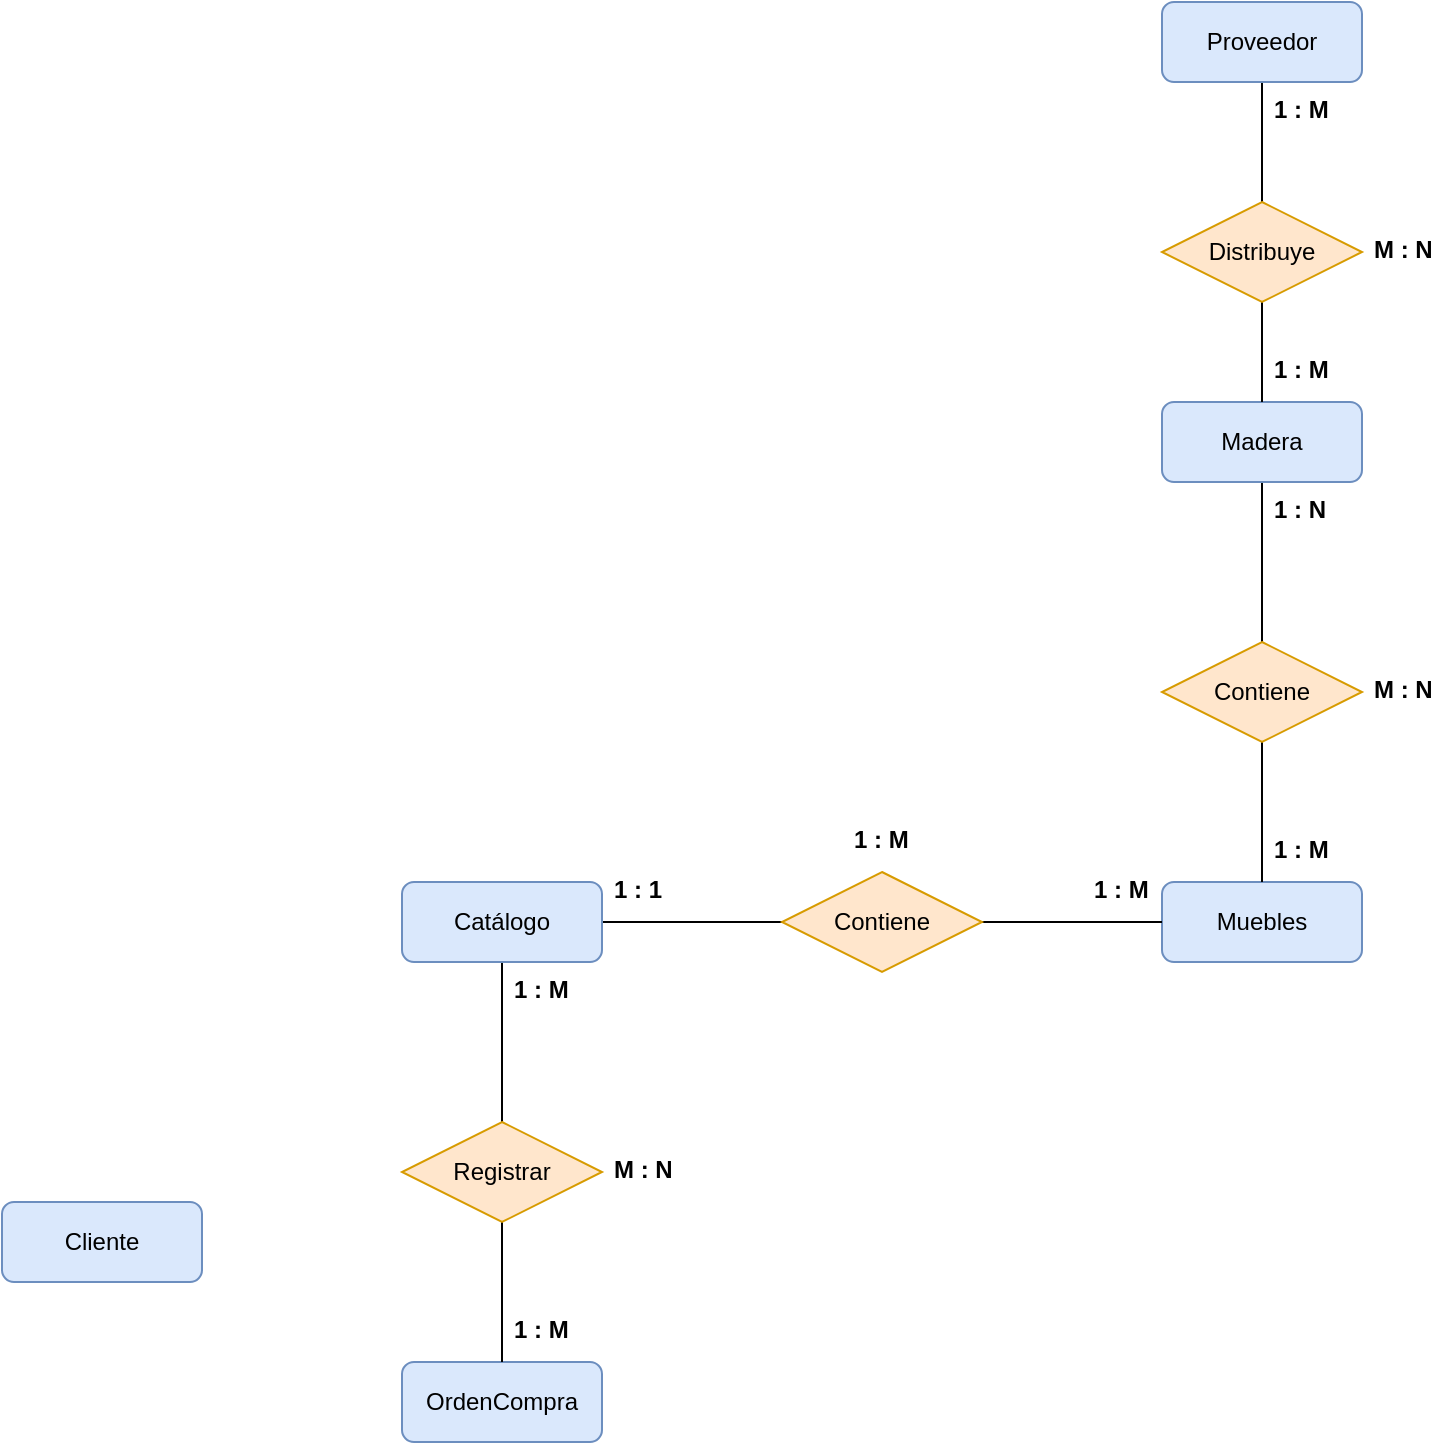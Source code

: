 <mxfile version="24.2.5" type="github">
  <diagram name="Página-1" id="hR9pUqVtUt8uoQrfLuzN">
    <mxGraphModel dx="789" dy="500" grid="1" gridSize="10" guides="1" tooltips="1" connect="1" arrows="1" fold="1" page="1" pageScale="1" pageWidth="827" pageHeight="1169" math="0" shadow="0">
      <root>
        <mxCell id="0" />
        <mxCell id="1" parent="0" />
        <mxCell id="LnQoIK6ZbdIod05Vmi34-1" value="Muebles" style="whiteSpace=wrap;html=1;align=center;fillColor=#dae8fc;strokeColor=#6c8ebf;rounded=1;" vertex="1" parent="1">
          <mxGeometry x="580" y="680" width="100" height="40" as="geometry" />
        </mxCell>
        <mxCell id="LnQoIK6ZbdIod05Vmi34-7" style="edgeStyle=orthogonalEdgeStyle;rounded=0;orthogonalLoop=1;jettySize=auto;html=1;entryX=0.5;entryY=0;entryDx=0;entryDy=0;endArrow=none;endFill=0;" edge="1" parent="1" source="LnQoIK6ZbdIod05Vmi34-2" target="LnQoIK6ZbdIod05Vmi34-6">
          <mxGeometry relative="1" as="geometry" />
        </mxCell>
        <mxCell id="LnQoIK6ZbdIod05Vmi34-2" value="Madera" style="whiteSpace=wrap;html=1;align=center;fillColor=#dae8fc;strokeColor=#6c8ebf;rounded=1;" vertex="1" parent="1">
          <mxGeometry x="580" y="440" width="100" height="40" as="geometry" />
        </mxCell>
        <mxCell id="LnQoIK6ZbdIod05Vmi34-3" value="Cliente" style="whiteSpace=wrap;html=1;align=center;fillColor=#dae8fc;strokeColor=#6c8ebf;rounded=1;" vertex="1" parent="1">
          <mxGeometry y="840" width="100" height="40" as="geometry" />
        </mxCell>
        <mxCell id="LnQoIK6ZbdIod05Vmi34-4" value="OrdenCompra" style="whiteSpace=wrap;html=1;align=center;fillColor=#dae8fc;strokeColor=#6c8ebf;rounded=1;" vertex="1" parent="1">
          <mxGeometry x="200" y="920" width="100" height="40" as="geometry" />
        </mxCell>
        <mxCell id="LnQoIK6ZbdIod05Vmi34-20" style="edgeStyle=orthogonalEdgeStyle;rounded=0;orthogonalLoop=1;jettySize=auto;html=1;entryX=0;entryY=0.5;entryDx=0;entryDy=0;endArrow=none;endFill=0;" edge="1" parent="1" source="LnQoIK6ZbdIod05Vmi34-5" target="LnQoIK6ZbdIod05Vmi34-19">
          <mxGeometry relative="1" as="geometry" />
        </mxCell>
        <mxCell id="LnQoIK6ZbdIod05Vmi34-28" style="edgeStyle=orthogonalEdgeStyle;rounded=0;orthogonalLoop=1;jettySize=auto;html=1;entryX=0.5;entryY=0;entryDx=0;entryDy=0;endArrow=none;endFill=0;" edge="1" parent="1" source="LnQoIK6ZbdIod05Vmi34-5" target="LnQoIK6ZbdIod05Vmi34-27">
          <mxGeometry relative="1" as="geometry" />
        </mxCell>
        <mxCell id="LnQoIK6ZbdIod05Vmi34-5" value="Catálogo" style="whiteSpace=wrap;html=1;align=center;fillColor=#dae8fc;strokeColor=#6c8ebf;rounded=1;" vertex="1" parent="1">
          <mxGeometry x="200" y="680" width="100" height="40" as="geometry" />
        </mxCell>
        <mxCell id="LnQoIK6ZbdIod05Vmi34-8" style="edgeStyle=orthogonalEdgeStyle;rounded=0;orthogonalLoop=1;jettySize=auto;html=1;endArrow=none;endFill=0;" edge="1" parent="1" source="LnQoIK6ZbdIod05Vmi34-6" target="LnQoIK6ZbdIod05Vmi34-1">
          <mxGeometry relative="1" as="geometry" />
        </mxCell>
        <mxCell id="LnQoIK6ZbdIod05Vmi34-6" value="Contiene" style="shape=rhombus;perimeter=rhombusPerimeter;whiteSpace=wrap;html=1;align=center;fillColor=#ffe6cc;strokeColor=#d79b00;" vertex="1" parent="1">
          <mxGeometry x="580" y="560" width="100" height="50" as="geometry" />
        </mxCell>
        <mxCell id="LnQoIK6ZbdIod05Vmi34-9" value="M : N" style="text;strokeColor=none;fillColor=none;spacingLeft=4;spacingRight=4;overflow=hidden;rotatable=0;points=[[0,0.5],[1,0.5]];portConstraint=eastwest;fontSize=12;whiteSpace=wrap;html=1;fontStyle=1" vertex="1" parent="1">
          <mxGeometry x="680" y="570" width="40" height="30" as="geometry" />
        </mxCell>
        <mxCell id="LnQoIK6ZbdIod05Vmi34-10" value="1 : N" style="text;strokeColor=none;fillColor=none;spacingLeft=4;spacingRight=4;overflow=hidden;rotatable=0;points=[[0,0.5],[1,0.5]];portConstraint=eastwest;fontSize=12;whiteSpace=wrap;html=1;fontStyle=1" vertex="1" parent="1">
          <mxGeometry x="630" y="480" width="40" height="30" as="geometry" />
        </mxCell>
        <mxCell id="LnQoIK6ZbdIod05Vmi34-11" value="1 : M" style="text;strokeColor=none;fillColor=none;spacingLeft=4;spacingRight=4;overflow=hidden;rotatable=0;points=[[0,0.5],[1,0.5]];portConstraint=eastwest;fontSize=12;whiteSpace=wrap;html=1;fontStyle=1" vertex="1" parent="1">
          <mxGeometry x="630" y="650" width="40" height="30" as="geometry" />
        </mxCell>
        <mxCell id="LnQoIK6ZbdIod05Vmi34-14" style="edgeStyle=orthogonalEdgeStyle;rounded=0;orthogonalLoop=1;jettySize=auto;html=1;entryX=0.5;entryY=0;entryDx=0;entryDy=0;endArrow=none;endFill=0;" edge="1" parent="1" source="LnQoIK6ZbdIod05Vmi34-12" target="LnQoIK6ZbdIod05Vmi34-13">
          <mxGeometry relative="1" as="geometry" />
        </mxCell>
        <mxCell id="LnQoIK6ZbdIod05Vmi34-12" value="Proveedor" style="whiteSpace=wrap;html=1;align=center;fillColor=#dae8fc;strokeColor=#6c8ebf;rounded=1;" vertex="1" parent="1">
          <mxGeometry x="580" y="240" width="100" height="40" as="geometry" />
        </mxCell>
        <mxCell id="LnQoIK6ZbdIod05Vmi34-15" style="edgeStyle=orthogonalEdgeStyle;rounded=0;orthogonalLoop=1;jettySize=auto;html=1;entryX=0.5;entryY=0;entryDx=0;entryDy=0;endArrow=none;endFill=0;" edge="1" parent="1" source="LnQoIK6ZbdIod05Vmi34-13" target="LnQoIK6ZbdIod05Vmi34-2">
          <mxGeometry relative="1" as="geometry" />
        </mxCell>
        <mxCell id="LnQoIK6ZbdIod05Vmi34-13" value="Distribuye" style="shape=rhombus;perimeter=rhombusPerimeter;whiteSpace=wrap;html=1;align=center;fillColor=#ffe6cc;strokeColor=#d79b00;" vertex="1" parent="1">
          <mxGeometry x="580" y="340" width="100" height="50" as="geometry" />
        </mxCell>
        <mxCell id="LnQoIK6ZbdIod05Vmi34-16" value="M : N" style="text;strokeColor=none;fillColor=none;spacingLeft=4;spacingRight=4;overflow=hidden;rotatable=0;points=[[0,0.5],[1,0.5]];portConstraint=eastwest;fontSize=12;whiteSpace=wrap;html=1;fontStyle=1" vertex="1" parent="1">
          <mxGeometry x="680" y="350" width="40" height="30" as="geometry" />
        </mxCell>
        <mxCell id="LnQoIK6ZbdIod05Vmi34-17" value="1 : M" style="text;strokeColor=none;fillColor=none;spacingLeft=4;spacingRight=4;overflow=hidden;rotatable=0;points=[[0,0.5],[1,0.5]];portConstraint=eastwest;fontSize=12;whiteSpace=wrap;html=1;fontStyle=1" vertex="1" parent="1">
          <mxGeometry x="630" y="280" width="40" height="30" as="geometry" />
        </mxCell>
        <mxCell id="LnQoIK6ZbdIod05Vmi34-18" value="1 : M" style="text;strokeColor=none;fillColor=none;spacingLeft=4;spacingRight=4;overflow=hidden;rotatable=0;points=[[0,0.5],[1,0.5]];portConstraint=eastwest;fontSize=12;whiteSpace=wrap;html=1;fontStyle=1" vertex="1" parent="1">
          <mxGeometry x="630" y="410" width="40" height="30" as="geometry" />
        </mxCell>
        <mxCell id="LnQoIK6ZbdIod05Vmi34-21" style="edgeStyle=orthogonalEdgeStyle;rounded=0;orthogonalLoop=1;jettySize=auto;html=1;entryX=0;entryY=0.5;entryDx=0;entryDy=0;endArrow=none;endFill=0;" edge="1" parent="1" source="LnQoIK6ZbdIod05Vmi34-19" target="LnQoIK6ZbdIod05Vmi34-1">
          <mxGeometry relative="1" as="geometry" />
        </mxCell>
        <mxCell id="LnQoIK6ZbdIod05Vmi34-19" value="Contiene" style="shape=rhombus;perimeter=rhombusPerimeter;whiteSpace=wrap;html=1;align=center;fillColor=#ffe6cc;strokeColor=#d79b00;" vertex="1" parent="1">
          <mxGeometry x="390" y="675" width="100" height="50" as="geometry" />
        </mxCell>
        <mxCell id="LnQoIK6ZbdIod05Vmi34-22" value="1 : M" style="text;strokeColor=none;fillColor=none;spacingLeft=4;spacingRight=4;overflow=hidden;rotatable=0;points=[[0,0.5],[1,0.5]];portConstraint=eastwest;fontSize=12;whiteSpace=wrap;html=1;fontStyle=1" vertex="1" parent="1">
          <mxGeometry x="420" y="645" width="40" height="30" as="geometry" />
        </mxCell>
        <mxCell id="LnQoIK6ZbdIod05Vmi34-23" value="1 : M" style="text;strokeColor=none;fillColor=none;spacingLeft=4;spacingRight=4;overflow=hidden;rotatable=0;points=[[0,0.5],[1,0.5]];portConstraint=eastwest;fontSize=12;whiteSpace=wrap;html=1;fontStyle=1" vertex="1" parent="1">
          <mxGeometry x="540" y="670" width="40" height="30" as="geometry" />
        </mxCell>
        <mxCell id="LnQoIK6ZbdIod05Vmi34-24" value="1 : 1" style="text;strokeColor=none;fillColor=none;spacingLeft=4;spacingRight=4;overflow=hidden;rotatable=0;points=[[0,0.5],[1,0.5]];portConstraint=eastwest;fontSize=12;whiteSpace=wrap;html=1;fontStyle=1" vertex="1" parent="1">
          <mxGeometry x="300" y="670" width="40" height="30" as="geometry" />
        </mxCell>
        <mxCell id="LnQoIK6ZbdIod05Vmi34-29" style="edgeStyle=orthogonalEdgeStyle;rounded=0;orthogonalLoop=1;jettySize=auto;html=1;entryX=0.5;entryY=0;entryDx=0;entryDy=0;endArrow=none;endFill=0;" edge="1" parent="1" source="LnQoIK6ZbdIod05Vmi34-27" target="LnQoIK6ZbdIod05Vmi34-4">
          <mxGeometry relative="1" as="geometry" />
        </mxCell>
        <mxCell id="LnQoIK6ZbdIod05Vmi34-27" value="Registrar" style="shape=rhombus;perimeter=rhombusPerimeter;whiteSpace=wrap;html=1;align=center;fillColor=#ffe6cc;strokeColor=#d79b00;" vertex="1" parent="1">
          <mxGeometry x="200" y="800" width="100" height="50" as="geometry" />
        </mxCell>
        <mxCell id="LnQoIK6ZbdIod05Vmi34-30" value="M : N" style="text;strokeColor=none;fillColor=none;spacingLeft=4;spacingRight=4;overflow=hidden;rotatable=0;points=[[0,0.5],[1,0.5]];portConstraint=eastwest;fontSize=12;whiteSpace=wrap;html=1;fontStyle=1" vertex="1" parent="1">
          <mxGeometry x="300" y="810" width="40" height="30" as="geometry" />
        </mxCell>
        <mxCell id="LnQoIK6ZbdIod05Vmi34-31" value="1 : M" style="text;strokeColor=none;fillColor=none;spacingLeft=4;spacingRight=4;overflow=hidden;rotatable=0;points=[[0,0.5],[1,0.5]];portConstraint=eastwest;fontSize=12;whiteSpace=wrap;html=1;fontStyle=1" vertex="1" parent="1">
          <mxGeometry x="250" y="890" width="40" height="30" as="geometry" />
        </mxCell>
        <mxCell id="LnQoIK6ZbdIod05Vmi34-32" value="1 : M" style="text;strokeColor=none;fillColor=none;spacingLeft=4;spacingRight=4;overflow=hidden;rotatable=0;points=[[0,0.5],[1,0.5]];portConstraint=eastwest;fontSize=12;whiteSpace=wrap;html=1;fontStyle=1" vertex="1" parent="1">
          <mxGeometry x="250" y="720" width="40" height="30" as="geometry" />
        </mxCell>
      </root>
    </mxGraphModel>
  </diagram>
</mxfile>

